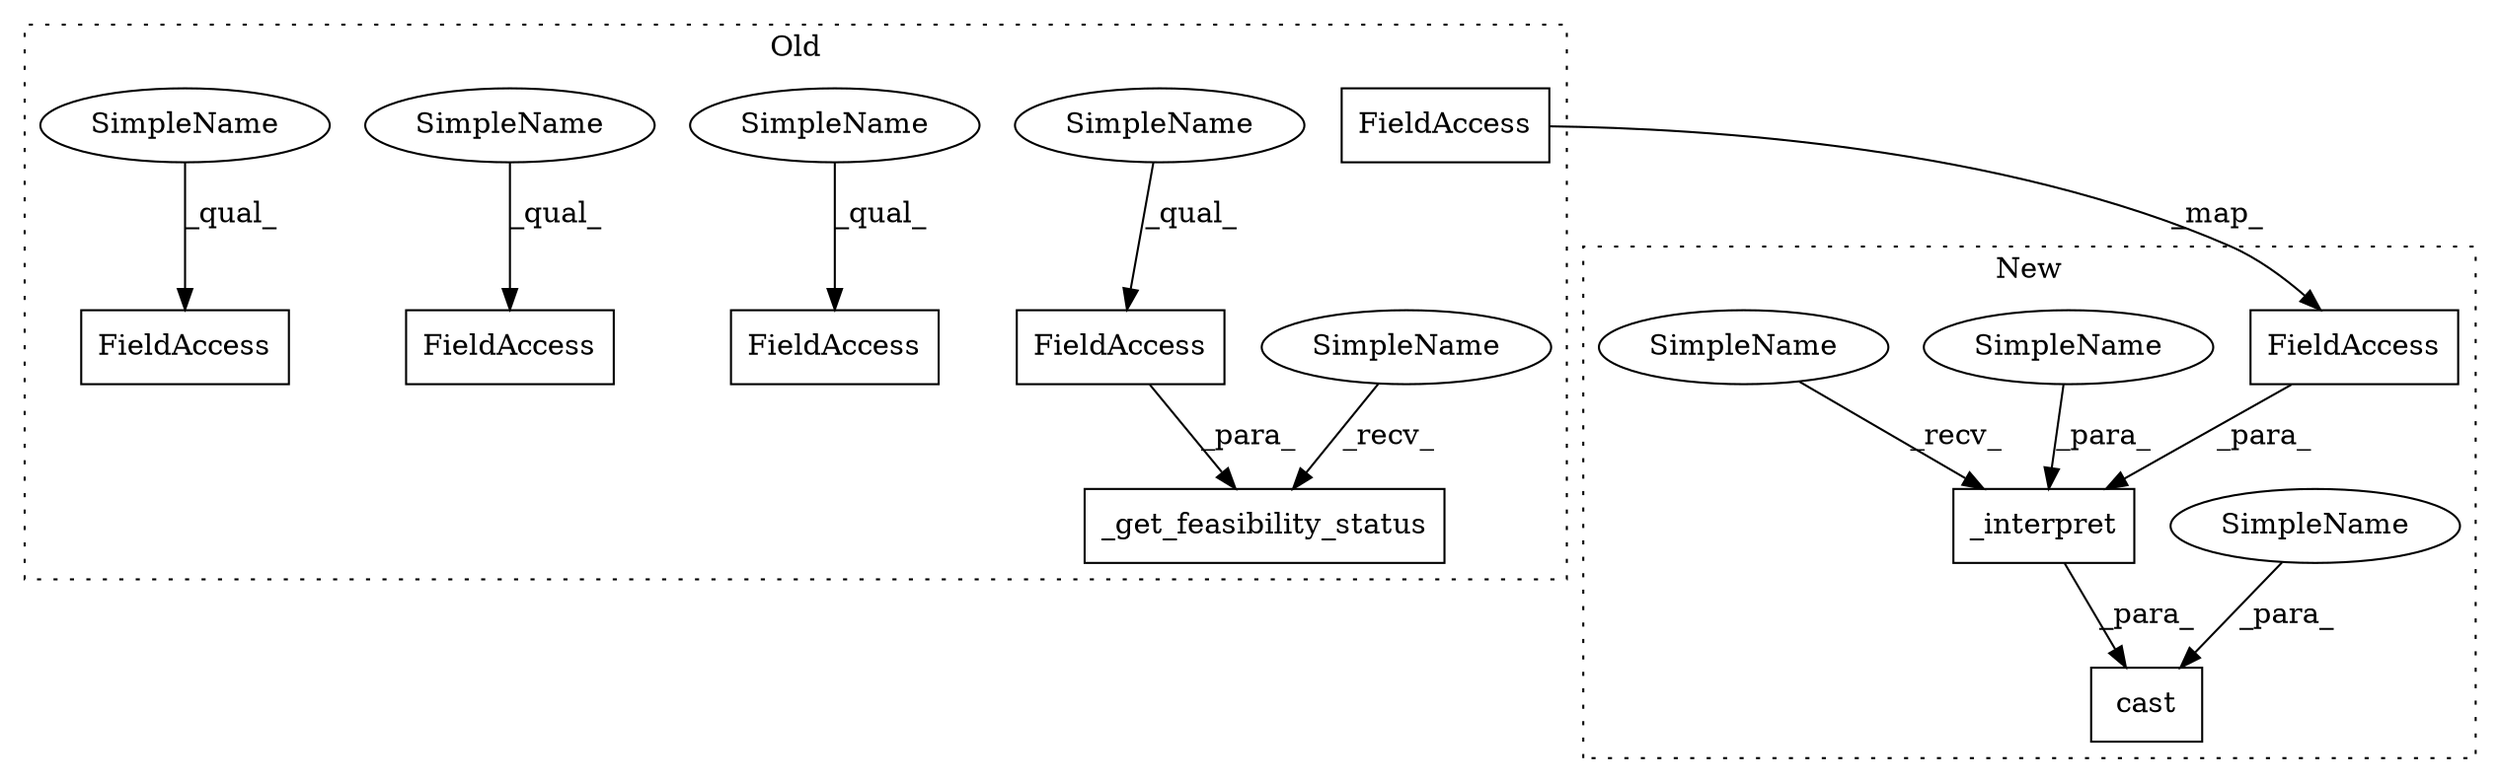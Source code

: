 digraph G {
subgraph cluster0 {
1 [label="_get_feasibility_status" a="32" s="5072,5112" l="24,1" shape="box"];
4 [label="FieldAccess" a="22" s="4783" l="16" shape="box"];
6 [label="FieldAccess" a="22" s="5104" l="8" shape="box"];
7 [label="FieldAccess" a="22" s="5029" l="8" shape="box"];
8 [label="FieldAccess" a="22" s="4836" l="8" shape="box"];
9 [label="FieldAccess" a="22" s="4811" l="11" shape="box"];
10 [label="SimpleName" a="42" s="5067" l="4" shape="ellipse"];
11 [label="SimpleName" a="42" s="5104" l="6" shape="ellipse"];
12 [label="SimpleName" a="42" s="4836" l="6" shape="ellipse"];
13 [label="SimpleName" a="42" s="5029" l="6" shape="ellipse"];
14 [label="SimpleName" a="42" s="4811" l="6" shape="ellipse"];
label = "Old";
style="dotted";
}
subgraph cluster1 {
2 [label="cast" a="32" s="4862,4993" l="5,1" shape="box"];
3 [label="_interpret" a="32" s="4903,4992" l="11,1" shape="box"];
5 [label="FieldAccess" a="22" s="4916" l="16" shape="box"];
15 [label="SimpleName" a="42" s="4941" l="30" shape="ellipse"];
16 [label="SimpleName" a="42" s="4867" l="30" shape="ellipse"];
17 [label="SimpleName" a="42" s="4898" l="4" shape="ellipse"];
label = "New";
style="dotted";
}
3 -> 2 [label="_para_"];
4 -> 5 [label="_map_"];
5 -> 3 [label="_para_"];
6 -> 1 [label="_para_"];
10 -> 1 [label="_recv_"];
11 -> 6 [label="_qual_"];
12 -> 8 [label="_qual_"];
13 -> 7 [label="_qual_"];
14 -> 9 [label="_qual_"];
15 -> 3 [label="_para_"];
16 -> 2 [label="_para_"];
17 -> 3 [label="_recv_"];
}